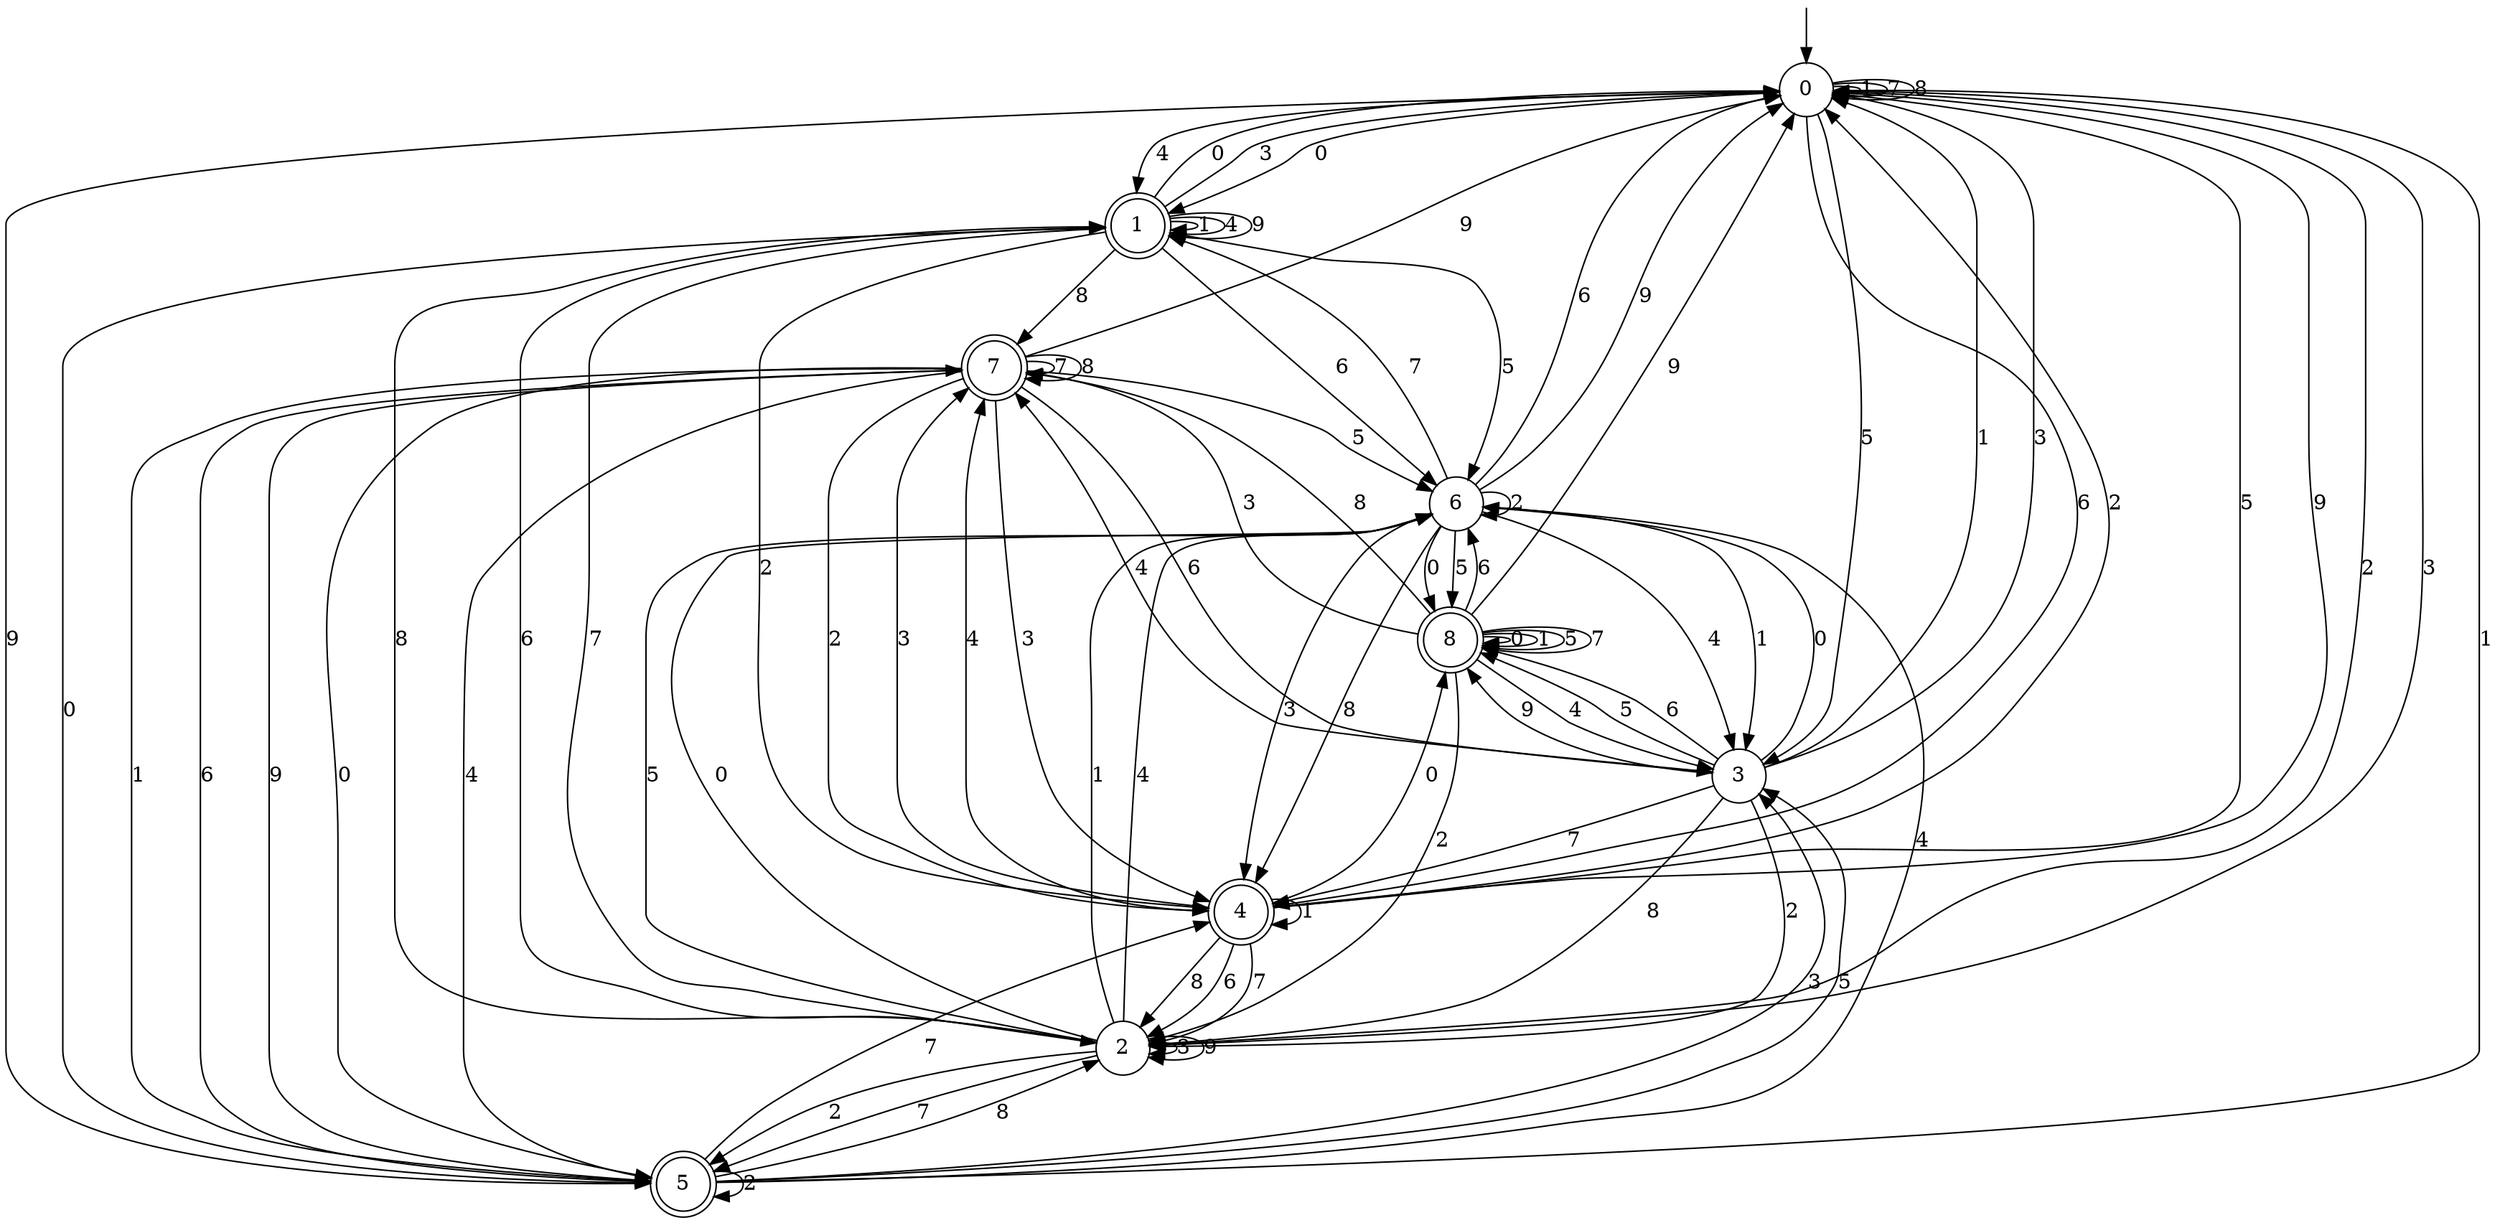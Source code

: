 digraph g {

	s0 [shape="circle" label="0"];
	s1 [shape="doublecircle" label="1"];
	s2 [shape="circle" label="2"];
	s3 [shape="circle" label="3"];
	s4 [shape="doublecircle" label="4"];
	s5 [shape="doublecircle" label="5"];
	s6 [shape="circle" label="6"];
	s7 [shape="doublecircle" label="7"];
	s8 [shape="doublecircle" label="8"];
	s0 -> s1 [label="0"];
	s0 -> s0 [label="1"];
	s0 -> s2 [label="2"];
	s0 -> s2 [label="3"];
	s0 -> s1 [label="4"];
	s0 -> s3 [label="5"];
	s0 -> s4 [label="6"];
	s0 -> s0 [label="7"];
	s0 -> s0 [label="8"];
	s0 -> s5 [label="9"];
	s1 -> s0 [label="0"];
	s1 -> s1 [label="1"];
	s1 -> s4 [label="2"];
	s1 -> s0 [label="3"];
	s1 -> s1 [label="4"];
	s1 -> s6 [label="5"];
	s1 -> s6 [label="6"];
	s1 -> s2 [label="7"];
	s1 -> s7 [label="8"];
	s1 -> s1 [label="9"];
	s2 -> s6 [label="0"];
	s2 -> s6 [label="1"];
	s2 -> s5 [label="2"];
	s2 -> s2 [label="3"];
	s2 -> s6 [label="4"];
	s2 -> s6 [label="5"];
	s2 -> s1 [label="6"];
	s2 -> s5 [label="7"];
	s2 -> s1 [label="8"];
	s2 -> s2 [label="9"];
	s3 -> s6 [label="0"];
	s3 -> s0 [label="1"];
	s3 -> s2 [label="2"];
	s3 -> s0 [label="3"];
	s3 -> s7 [label="4"];
	s3 -> s8 [label="5"];
	s3 -> s8 [label="6"];
	s3 -> s4 [label="7"];
	s3 -> s2 [label="8"];
	s3 -> s8 [label="9"];
	s4 -> s8 [label="0"];
	s4 -> s4 [label="1"];
	s4 -> s0 [label="2"];
	s4 -> s7 [label="3"];
	s4 -> s7 [label="4"];
	s4 -> s0 [label="5"];
	s4 -> s2 [label="6"];
	s4 -> s2 [label="7"];
	s4 -> s2 [label="8"];
	s4 -> s0 [label="9"];
	s5 -> s1 [label="0"];
	s5 -> s0 [label="1"];
	s5 -> s5 [label="2"];
	s5 -> s3 [label="3"];
	s5 -> s6 [label="4"];
	s5 -> s3 [label="5"];
	s5 -> s7 [label="6"];
	s5 -> s4 [label="7"];
	s5 -> s2 [label="8"];
	s5 -> s7 [label="9"];
	s6 -> s8 [label="0"];
	s6 -> s3 [label="1"];
	s6 -> s6 [label="2"];
	s6 -> s4 [label="3"];
	s6 -> s3 [label="4"];
	s6 -> s8 [label="5"];
	s6 -> s0 [label="6"];
	s6 -> s1 [label="7"];
	s6 -> s4 [label="8"];
	s6 -> s0 [label="9"];
	s7 -> s5 [label="0"];
	s7 -> s5 [label="1"];
	s7 -> s4 [label="2"];
	s7 -> s4 [label="3"];
	s7 -> s5 [label="4"];
	s7 -> s6 [label="5"];
	s7 -> s3 [label="6"];
	s7 -> s7 [label="7"];
	s7 -> s7 [label="8"];
	s7 -> s0 [label="9"];
	s8 -> s8 [label="0"];
	s8 -> s8 [label="1"];
	s8 -> s2 [label="2"];
	s8 -> s7 [label="3"];
	s8 -> s3 [label="4"];
	s8 -> s8 [label="5"];
	s8 -> s6 [label="6"];
	s8 -> s8 [label="7"];
	s8 -> s7 [label="8"];
	s8 -> s0 [label="9"];

__start0 [label="" shape="none" width="0" height="0"];
__start0 -> s0;

}
